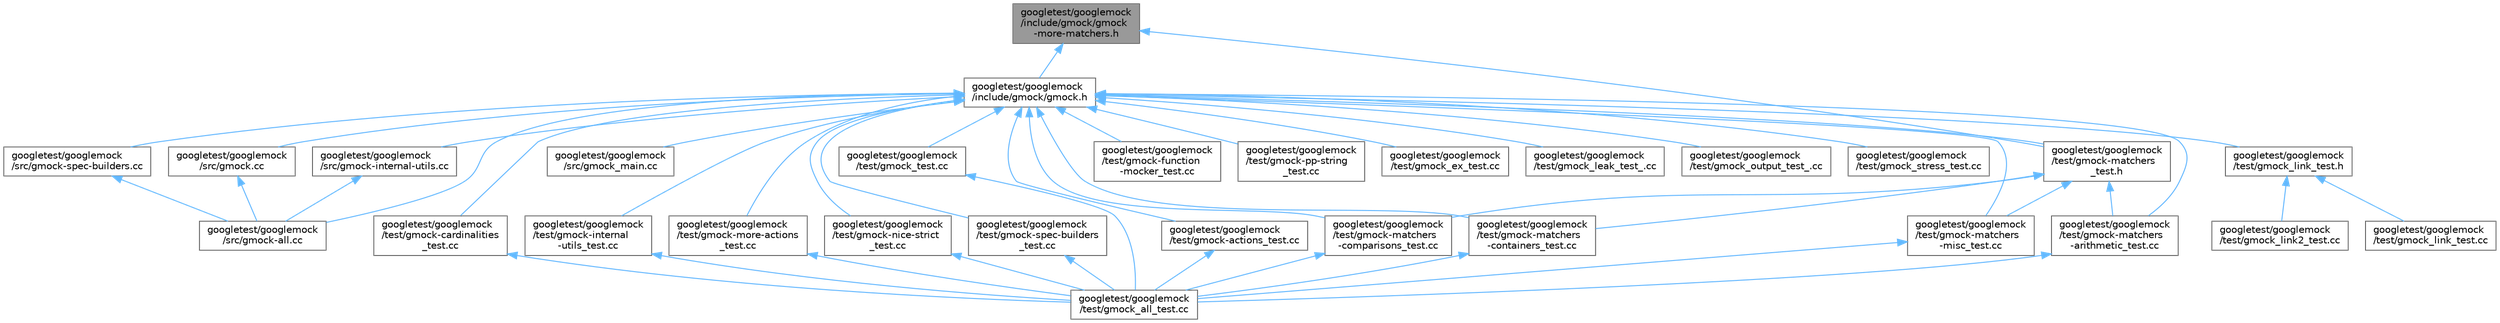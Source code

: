 digraph "googletest/googlemock/include/gmock/gmock-more-matchers.h"
{
 // LATEX_PDF_SIZE
  bgcolor="transparent";
  edge [fontname=Helvetica,fontsize=10,labelfontname=Helvetica,labelfontsize=10];
  node [fontname=Helvetica,fontsize=10,shape=box,height=0.2,width=0.4];
  Node1 [id="Node000001",label="googletest/googlemock\l/include/gmock/gmock\l-more-matchers.h",height=0.2,width=0.4,color="gray40", fillcolor="grey60", style="filled", fontcolor="black",tooltip=" "];
  Node1 -> Node2 [id="edge1_Node000001_Node000002",dir="back",color="steelblue1",style="solid",tooltip=" "];
  Node2 [id="Node000002",label="googletest/googlemock\l/include/gmock/gmock.h",height=0.2,width=0.4,color="grey40", fillcolor="white", style="filled",URL="$gmock_8h.html",tooltip=" "];
  Node2 -> Node3 [id="edge2_Node000002_Node000003",dir="back",color="steelblue1",style="solid",tooltip=" "];
  Node3 [id="Node000003",label="googletest/googlemock\l/src/gmock-all.cc",height=0.2,width=0.4,color="grey40", fillcolor="white", style="filled",URL="$gmock-all_8cc.html",tooltip=" "];
  Node2 -> Node4 [id="edge3_Node000002_Node000004",dir="back",color="steelblue1",style="solid",tooltip=" "];
  Node4 [id="Node000004",label="googletest/googlemock\l/src/gmock-internal-utils.cc",height=0.2,width=0.4,color="grey40", fillcolor="white", style="filled",URL="$gmock-internal-utils_8cc.html",tooltip=" "];
  Node4 -> Node3 [id="edge4_Node000004_Node000003",dir="back",color="steelblue1",style="solid",tooltip=" "];
  Node2 -> Node5 [id="edge5_Node000002_Node000005",dir="back",color="steelblue1",style="solid",tooltip=" "];
  Node5 [id="Node000005",label="googletest/googlemock\l/src/gmock-spec-builders.cc",height=0.2,width=0.4,color="grey40", fillcolor="white", style="filled",URL="$gmock-spec-builders_8cc.html",tooltip=" "];
  Node5 -> Node3 [id="edge6_Node000005_Node000003",dir="back",color="steelblue1",style="solid",tooltip=" "];
  Node2 -> Node6 [id="edge7_Node000002_Node000006",dir="back",color="steelblue1",style="solid",tooltip=" "];
  Node6 [id="Node000006",label="googletest/googlemock\l/src/gmock.cc",height=0.2,width=0.4,color="grey40", fillcolor="white", style="filled",URL="$gmock_8cc.html",tooltip=" "];
  Node6 -> Node3 [id="edge8_Node000006_Node000003",dir="back",color="steelblue1",style="solid",tooltip=" "];
  Node2 -> Node7 [id="edge9_Node000002_Node000007",dir="back",color="steelblue1",style="solid",tooltip=" "];
  Node7 [id="Node000007",label="googletest/googlemock\l/src/gmock_main.cc",height=0.2,width=0.4,color="grey40", fillcolor="white", style="filled",URL="$gmock__main_8cc.html",tooltip=" "];
  Node2 -> Node8 [id="edge10_Node000002_Node000008",dir="back",color="steelblue1",style="solid",tooltip=" "];
  Node8 [id="Node000008",label="googletest/googlemock\l/test/gmock-actions_test.cc",height=0.2,width=0.4,color="grey40", fillcolor="white", style="filled",URL="$gmock-actions__test_8cc.html",tooltip=" "];
  Node8 -> Node9 [id="edge11_Node000008_Node000009",dir="back",color="steelblue1",style="solid",tooltip=" "];
  Node9 [id="Node000009",label="googletest/googlemock\l/test/gmock_all_test.cc",height=0.2,width=0.4,color="grey40", fillcolor="white", style="filled",URL="$gmock__all__test_8cc.html",tooltip=" "];
  Node2 -> Node10 [id="edge12_Node000002_Node000010",dir="back",color="steelblue1",style="solid",tooltip=" "];
  Node10 [id="Node000010",label="googletest/googlemock\l/test/gmock-cardinalities\l_test.cc",height=0.2,width=0.4,color="grey40", fillcolor="white", style="filled",URL="$gmock-cardinalities__test_8cc.html",tooltip=" "];
  Node10 -> Node9 [id="edge13_Node000010_Node000009",dir="back",color="steelblue1",style="solid",tooltip=" "];
  Node2 -> Node11 [id="edge14_Node000002_Node000011",dir="back",color="steelblue1",style="solid",tooltip=" "];
  Node11 [id="Node000011",label="googletest/googlemock\l/test/gmock-function\l-mocker_test.cc",height=0.2,width=0.4,color="grey40", fillcolor="white", style="filled",URL="$gmock-function-mocker__test_8cc.html",tooltip=" "];
  Node2 -> Node12 [id="edge15_Node000002_Node000012",dir="back",color="steelblue1",style="solid",tooltip=" "];
  Node12 [id="Node000012",label="googletest/googlemock\l/test/gmock-internal\l-utils_test.cc",height=0.2,width=0.4,color="grey40", fillcolor="white", style="filled",URL="$gmock-internal-utils__test_8cc.html",tooltip=" "];
  Node12 -> Node9 [id="edge16_Node000012_Node000009",dir="back",color="steelblue1",style="solid",tooltip=" "];
  Node2 -> Node13 [id="edge17_Node000002_Node000013",dir="back",color="steelblue1",style="solid",tooltip=" "];
  Node13 [id="Node000013",label="googletest/googlemock\l/test/gmock-matchers\l-arithmetic_test.cc",height=0.2,width=0.4,color="grey40", fillcolor="white", style="filled",URL="$gmock-matchers-arithmetic__test_8cc.html",tooltip=" "];
  Node13 -> Node9 [id="edge18_Node000013_Node000009",dir="back",color="steelblue1",style="solid",tooltip=" "];
  Node2 -> Node14 [id="edge19_Node000002_Node000014",dir="back",color="steelblue1",style="solid",tooltip=" "];
  Node14 [id="Node000014",label="googletest/googlemock\l/test/gmock-matchers\l-comparisons_test.cc",height=0.2,width=0.4,color="grey40", fillcolor="white", style="filled",URL="$gmock-matchers-comparisons__test_8cc.html",tooltip=" "];
  Node14 -> Node9 [id="edge20_Node000014_Node000009",dir="back",color="steelblue1",style="solid",tooltip=" "];
  Node2 -> Node15 [id="edge21_Node000002_Node000015",dir="back",color="steelblue1",style="solid",tooltip=" "];
  Node15 [id="Node000015",label="googletest/googlemock\l/test/gmock-matchers\l-containers_test.cc",height=0.2,width=0.4,color="grey40", fillcolor="white", style="filled",URL="$gmock-matchers-containers__test_8cc.html",tooltip=" "];
  Node15 -> Node9 [id="edge22_Node000015_Node000009",dir="back",color="steelblue1",style="solid",tooltip=" "];
  Node2 -> Node16 [id="edge23_Node000002_Node000016",dir="back",color="steelblue1",style="solid",tooltip=" "];
  Node16 [id="Node000016",label="googletest/googlemock\l/test/gmock-matchers\l-misc_test.cc",height=0.2,width=0.4,color="grey40", fillcolor="white", style="filled",URL="$gmock-matchers-misc__test_8cc.html",tooltip=" "];
  Node16 -> Node9 [id="edge24_Node000016_Node000009",dir="back",color="steelblue1",style="solid",tooltip=" "];
  Node2 -> Node17 [id="edge25_Node000002_Node000017",dir="back",color="steelblue1",style="solid",tooltip=" "];
  Node17 [id="Node000017",label="googletest/googlemock\l/test/gmock-matchers\l_test.h",height=0.2,width=0.4,color="grey40", fillcolor="white", style="filled",URL="$gmock-matchers__test_8h.html",tooltip=" "];
  Node17 -> Node13 [id="edge26_Node000017_Node000013",dir="back",color="steelblue1",style="solid",tooltip=" "];
  Node17 -> Node14 [id="edge27_Node000017_Node000014",dir="back",color="steelblue1",style="solid",tooltip=" "];
  Node17 -> Node15 [id="edge28_Node000017_Node000015",dir="back",color="steelblue1",style="solid",tooltip=" "];
  Node17 -> Node16 [id="edge29_Node000017_Node000016",dir="back",color="steelblue1",style="solid",tooltip=" "];
  Node2 -> Node18 [id="edge30_Node000002_Node000018",dir="back",color="steelblue1",style="solid",tooltip=" "];
  Node18 [id="Node000018",label="googletest/googlemock\l/test/gmock-more-actions\l_test.cc",height=0.2,width=0.4,color="grey40", fillcolor="white", style="filled",URL="$gmock-more-actions__test_8cc.html",tooltip=" "];
  Node18 -> Node9 [id="edge31_Node000018_Node000009",dir="back",color="steelblue1",style="solid",tooltip=" "];
  Node2 -> Node19 [id="edge32_Node000002_Node000019",dir="back",color="steelblue1",style="solid",tooltip=" "];
  Node19 [id="Node000019",label="googletest/googlemock\l/test/gmock-nice-strict\l_test.cc",height=0.2,width=0.4,color="grey40", fillcolor="white", style="filled",URL="$gmock-nice-strict__test_8cc.html",tooltip=" "];
  Node19 -> Node9 [id="edge33_Node000019_Node000009",dir="back",color="steelblue1",style="solid",tooltip=" "];
  Node2 -> Node20 [id="edge34_Node000002_Node000020",dir="back",color="steelblue1",style="solid",tooltip=" "];
  Node20 [id="Node000020",label="googletest/googlemock\l/test/gmock-pp-string\l_test.cc",height=0.2,width=0.4,color="grey40", fillcolor="white", style="filled",URL="$gmock-pp-string__test_8cc.html",tooltip=" "];
  Node2 -> Node21 [id="edge35_Node000002_Node000021",dir="back",color="steelblue1",style="solid",tooltip=" "];
  Node21 [id="Node000021",label="googletest/googlemock\l/test/gmock-spec-builders\l_test.cc",height=0.2,width=0.4,color="grey40", fillcolor="white", style="filled",URL="$gmock-spec-builders__test_8cc.html",tooltip=" "];
  Node21 -> Node9 [id="edge36_Node000021_Node000009",dir="back",color="steelblue1",style="solid",tooltip=" "];
  Node2 -> Node22 [id="edge37_Node000002_Node000022",dir="back",color="steelblue1",style="solid",tooltip=" "];
  Node22 [id="Node000022",label="googletest/googlemock\l/test/gmock_ex_test.cc",height=0.2,width=0.4,color="grey40", fillcolor="white", style="filled",URL="$gmock__ex__test_8cc.html",tooltip=" "];
  Node2 -> Node23 [id="edge38_Node000002_Node000023",dir="back",color="steelblue1",style="solid",tooltip=" "];
  Node23 [id="Node000023",label="googletest/googlemock\l/test/gmock_leak_test_.cc",height=0.2,width=0.4,color="grey40", fillcolor="white", style="filled",URL="$gmock__leak__test___8cc.html",tooltip=" "];
  Node2 -> Node24 [id="edge39_Node000002_Node000024",dir="back",color="steelblue1",style="solid",tooltip=" "];
  Node24 [id="Node000024",label="googletest/googlemock\l/test/gmock_link_test.h",height=0.2,width=0.4,color="grey40", fillcolor="white", style="filled",URL="$gmock__link__test_8h.html",tooltip=" "];
  Node24 -> Node25 [id="edge40_Node000024_Node000025",dir="back",color="steelblue1",style="solid",tooltip=" "];
  Node25 [id="Node000025",label="googletest/googlemock\l/test/gmock_link2_test.cc",height=0.2,width=0.4,color="grey40", fillcolor="white", style="filled",URL="$gmock__link2__test_8cc.html",tooltip=" "];
  Node24 -> Node26 [id="edge41_Node000024_Node000026",dir="back",color="steelblue1",style="solid",tooltip=" "];
  Node26 [id="Node000026",label="googletest/googlemock\l/test/gmock_link_test.cc",height=0.2,width=0.4,color="grey40", fillcolor="white", style="filled",URL="$gmock__link__test_8cc.html",tooltip=" "];
  Node2 -> Node27 [id="edge42_Node000002_Node000027",dir="back",color="steelblue1",style="solid",tooltip=" "];
  Node27 [id="Node000027",label="googletest/googlemock\l/test/gmock_output_test_.cc",height=0.2,width=0.4,color="grey40", fillcolor="white", style="filled",URL="$gmock__output__test___8cc.html",tooltip=" "];
  Node2 -> Node28 [id="edge43_Node000002_Node000028",dir="back",color="steelblue1",style="solid",tooltip=" "];
  Node28 [id="Node000028",label="googletest/googlemock\l/test/gmock_stress_test.cc",height=0.2,width=0.4,color="grey40", fillcolor="white", style="filled",URL="$gmock__stress__test_8cc.html",tooltip=" "];
  Node2 -> Node29 [id="edge44_Node000002_Node000029",dir="back",color="steelblue1",style="solid",tooltip=" "];
  Node29 [id="Node000029",label="googletest/googlemock\l/test/gmock_test.cc",height=0.2,width=0.4,color="grey40", fillcolor="white", style="filled",URL="$gmock__test_8cc.html",tooltip=" "];
  Node29 -> Node9 [id="edge45_Node000029_Node000009",dir="back",color="steelblue1",style="solid",tooltip=" "];
  Node1 -> Node17 [id="edge46_Node000001_Node000017",dir="back",color="steelblue1",style="solid",tooltip=" "];
}
